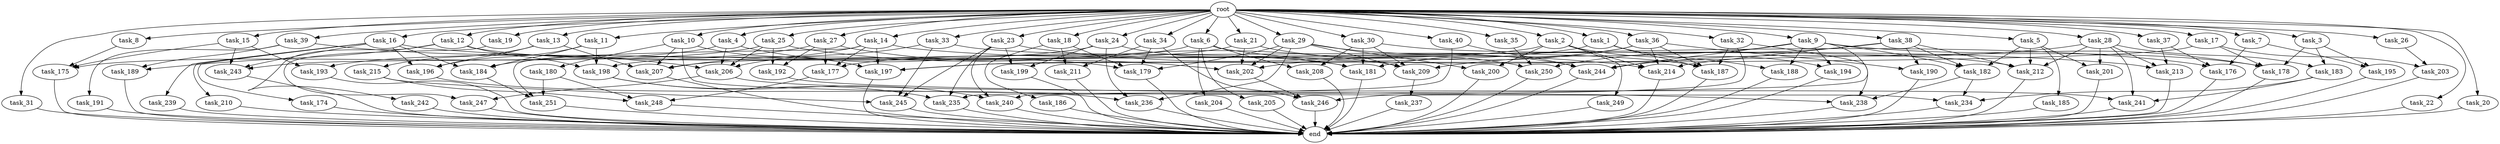 digraph G {
  task_208 [size="498216206.336000"];
  task_9 [size="1.024000"];
  task_191 [size="137438953.472000"];
  task_247 [size="730144440.320000"];
  task_27 [size="1.024000"];
  task_251 [size="652835028.992000"];
  task_4 [size="1.024000"];
  task_2 [size="1.024000"];
  task_13 [size="1.024000"];
  task_182 [size="987842478.080000"];
  task_207 [size="1116691496.960000"];
  task_186 [size="214748364.800000"];
  task_177 [size="1082331758.592000"];
  task_245 [size="188978561.024000"];
  task_6 [size="1.024000"];
  task_32 [size="1.024000"];
  task_175 [size="1030792151.040000"];
  task_189 [size="996432412.672000"];
  task_188 [size="498216206.336000"];
  task_33 [size="1.024000"];
  task_183 [size="386547056.640000"];
  task_31 [size="1.024000"];
  task_179 [size="420906795.008000"];
  task_36 [size="1.024000"];
  task_16 [size="1.024000"];
  task_185 [size="695784701.952000"];
  task_249 [size="77309411.328000"];
  task_243 [size="592705486.848000"];
  task_40 [size="1.024000"];
  task_15 [size="1.024000"];
  task_10 [size="1.024000"];
  task_29 [size="1.024000"];
  task_236 [size="386547056.640000"];
  task_240 [size="661424963.584000"];
  task_209 [size="223338299.392000"];
  task_250 [size="944892805.120000"];
  task_235 [size="1443109011.456000"];
  task_205 [size="420906795.008000"];
  task_190 [size="635655159.808000"];
  task_199 [size="249108103.168000"];
  task_237 [size="137438953.472000"];
  task_26 [size="1.024000"];
  task_174 [size="420906795.008000"];
  task_201 [size="773094113.280000"];
  end [size="0.000000"];
  task_192 [size="730144440.320000"];
  task_239 [size="420906795.008000"];
  task_180 [size="77309411.328000"];
  task_18 [size="1.024000"];
  task_12 [size="1.024000"];
  task_210 [size="420906795.008000"];
  task_238 [size="773094113.280000"];
  task_197 [size="1503238553.600000"];
  task_14 [size="1.024000"];
  task_241 [size="575525617.664000"];
  task_242 [size="858993459.200000"];
  task_202 [size="1185410973.696000"];
  task_246 [size="1133871366.144000"];
  task_184 [size="1151051235.328000"];
  task_25 [size="1.024000"];
  task_21 [size="1.024000"];
  task_37 [size="1.024000"];
  task_244 [size="1047972020.224000"];
  task_196 [size="1151051235.328000"];
  task_187 [size="1056561954.816000"];
  task_23 [size="1.024000"];
  task_176 [size="1202590842.880000"];
  root [size="0.000000"];
  task_5 [size="1.024000"];
  task_195 [size="1168231104.512000"];
  task_193 [size="352187318.272000"];
  task_11 [size="1.024000"];
  task_194 [size="154618822.656000"];
  task_234 [size="575525617.664000"];
  task_200 [size="111669149.696000"];
  task_3 [size="1.024000"];
  task_19 [size="1.024000"];
  task_213 [size="532575944.704000"];
  task_206 [size="283467841.536000"];
  task_39 [size="1.024000"];
  task_22 [size="1.024000"];
  task_28 [size="1.024000"];
  task_7 [size="1.024000"];
  task_215 [size="695784701.952000"];
  task_34 [size="1.024000"];
  task_211 [size="352187318.272000"];
  task_17 [size="1.024000"];
  task_248 [size="661424963.584000"];
  task_214 [size="747324309.504000"];
  task_20 [size="1.024000"];
  task_178 [size="1503238553.600000"];
  task_198 [size="1314259992.576000"];
  task_1 [size="1.024000"];
  task_212 [size="1065151889.408000"];
  task_181 [size="1571958030.336000"];
  task_204 [size="420906795.008000"];
  task_35 [size="1.024000"];
  task_30 [size="1.024000"];
  task_203 [size="833223655.424000"];
  task_38 [size="1.024000"];
  task_24 [size="1.024000"];
  task_8 [size="1.024000"];

  task_208 -> end [size="1.000000"];
  task_9 -> task_240 [size="75497472.000000"];
  task_9 -> task_209 [size="75497472.000000"];
  task_9 -> task_182 [size="75497472.000000"];
  task_9 -> task_194 [size="75497472.000000"];
  task_9 -> task_244 [size="75497472.000000"];
  task_9 -> task_188 [size="75497472.000000"];
  task_9 -> task_178 [size="75497472.000000"];
  task_191 -> end [size="1.000000"];
  task_247 -> end [size="1.000000"];
  task_27 -> task_192 [size="679477248.000000"];
  task_27 -> task_184 [size="679477248.000000"];
  task_27 -> task_177 [size="679477248.000000"];
  task_27 -> task_202 [size="679477248.000000"];
  task_251 -> end [size="1.000000"];
  task_4 -> task_243 [size="33554432.000000"];
  task_4 -> task_179 [size="33554432.000000"];
  task_4 -> task_206 [size="33554432.000000"];
  task_2 -> task_194 [size="75497472.000000"];
  task_2 -> task_200 [size="75497472.000000"];
  task_2 -> task_249 [size="75497472.000000"];
  task_2 -> task_177 [size="75497472.000000"];
  task_2 -> task_214 [size="75497472.000000"];
  task_13 -> task_207 [size="679477248.000000"];
  task_13 -> task_215 [size="679477248.000000"];
  task_13 -> task_196 [size="679477248.000000"];
  task_182 -> task_238 [size="411041792.000000"];
  task_182 -> task_234 [size="411041792.000000"];
  task_207 -> end [size="1.000000"];
  task_186 -> end [size="1.000000"];
  task_177 -> task_248 [size="536870912.000000"];
  task_245 -> end [size="1.000000"];
  task_6 -> task_204 [size="411041792.000000"];
  task_6 -> task_198 [size="411041792.000000"];
  task_6 -> task_208 [size="411041792.000000"];
  task_6 -> task_205 [size="411041792.000000"];
  task_6 -> task_178 [size="411041792.000000"];
  task_32 -> task_187 [size="134217728.000000"];
  task_32 -> task_246 [size="134217728.000000"];
  task_32 -> task_238 [size="134217728.000000"];
  task_175 -> end [size="1.000000"];
  task_189 -> end [size="1.000000"];
  task_188 -> end [size="1.000000"];
  task_33 -> task_187 [size="75497472.000000"];
  task_33 -> task_245 [size="75497472.000000"];
  task_33 -> task_206 [size="75497472.000000"];
  task_183 -> task_241 [size="75497472.000000"];
  task_183 -> task_234 [size="75497472.000000"];
  task_31 -> end [size="1.000000"];
  task_179 -> end [size="1.000000"];
  task_36 -> task_187 [size="411041792.000000"];
  task_36 -> task_190 [size="411041792.000000"];
  task_36 -> task_181 [size="411041792.000000"];
  task_36 -> task_214 [size="411041792.000000"];
  task_36 -> task_202 [size="411041792.000000"];
  task_16 -> task_210 [size="411041792.000000"];
  task_16 -> task_213 [size="411041792.000000"];
  task_16 -> task_184 [size="411041792.000000"];
  task_16 -> task_243 [size="411041792.000000"];
  task_16 -> task_196 [size="411041792.000000"];
  task_16 -> task_174 [size="411041792.000000"];
  task_16 -> task_239 [size="411041792.000000"];
  task_185 -> end [size="1.000000"];
  task_249 -> end [size="1.000000"];
  task_243 -> end [size="1.000000"];
  task_40 -> task_235 [size="838860800.000000"];
  task_40 -> task_244 [size="838860800.000000"];
  task_15 -> task_175 [size="134217728.000000"];
  task_15 -> task_243 [size="134217728.000000"];
  task_15 -> task_193 [size="134217728.000000"];
  task_10 -> task_207 [size="75497472.000000"];
  task_10 -> task_180 [size="75497472.000000"];
  task_10 -> task_197 [size="75497472.000000"];
  task_10 -> task_234 [size="75497472.000000"];
  task_29 -> task_209 [size="33554432.000000"];
  task_29 -> task_179 [size="33554432.000000"];
  task_29 -> task_200 [size="33554432.000000"];
  task_29 -> task_236 [size="33554432.000000"];
  task_29 -> task_244 [size="33554432.000000"];
  task_29 -> task_202 [size="33554432.000000"];
  task_236 -> end [size="1.000000"];
  task_240 -> end [size="1.000000"];
  task_209 -> task_237 [size="134217728.000000"];
  task_250 -> end [size="1.000000"];
  task_235 -> end [size="1.000000"];
  task_205 -> end [size="1.000000"];
  task_190 -> end [size="1.000000"];
  task_199 -> end [size="1.000000"];
  task_237 -> end [size="1.000000"];
  task_26 -> task_203 [size="134217728.000000"];
  task_174 -> end [size="1.000000"];
  task_201 -> end [size="1.000000"];
  task_192 -> task_238 [size="209715200.000000"];
  task_239 -> end [size="1.000000"];
  task_180 -> task_248 [size="33554432.000000"];
  task_180 -> task_251 [size="33554432.000000"];
  task_18 -> task_186 [size="209715200.000000"];
  task_18 -> task_179 [size="209715200.000000"];
  task_18 -> task_211 [size="209715200.000000"];
  task_12 -> task_189 [size="838860800.000000"];
  task_12 -> task_242 [size="838860800.000000"];
  task_12 -> task_198 [size="838860800.000000"];
  task_12 -> task_181 [size="838860800.000000"];
  task_210 -> end [size="1.000000"];
  task_238 -> end [size="1.000000"];
  task_197 -> end [size="1.000000"];
  task_14 -> task_207 [size="301989888.000000"];
  task_14 -> task_176 [size="301989888.000000"];
  task_14 -> task_177 [size="301989888.000000"];
  task_14 -> task_251 [size="301989888.000000"];
  task_14 -> task_197 [size="301989888.000000"];
  task_241 -> end [size="1.000000"];
  task_242 -> end [size="1.000000"];
  task_202 -> task_246 [size="838860800.000000"];
  task_246 -> end [size="1.000000"];
  task_184 -> task_251 [size="301989888.000000"];
  task_25 -> task_175 [size="33554432.000000"];
  task_25 -> task_209 [size="33554432.000000"];
  task_25 -> task_192 [size="33554432.000000"];
  task_25 -> task_206 [size="33554432.000000"];
  task_21 -> task_207 [size="33554432.000000"];
  task_21 -> task_250 [size="33554432.000000"];
  task_21 -> task_202 [size="33554432.000000"];
  task_37 -> task_176 [size="33554432.000000"];
  task_37 -> task_213 [size="33554432.000000"];
  task_244 -> end [size="1.000000"];
  task_196 -> task_236 [size="134217728.000000"];
  task_187 -> end [size="1.000000"];
  task_23 -> task_240 [size="33554432.000000"];
  task_23 -> task_245 [size="33554432.000000"];
  task_23 -> task_199 [size="33554432.000000"];
  task_23 -> task_214 [size="33554432.000000"];
  task_23 -> task_235 [size="33554432.000000"];
  task_176 -> end [size="1.000000"];
  root -> task_12 [size="1.000000"];
  root -> task_36 [size="1.000000"];
  root -> task_16 [size="1.000000"];
  root -> task_9 [size="1.000000"];
  root -> task_39 [size="1.000000"];
  root -> task_11 [size="1.000000"];
  root -> task_22 [size="1.000000"];
  root -> task_7 [size="1.000000"];
  root -> task_33 [size="1.000000"];
  root -> task_28 [size="1.000000"];
  root -> task_4 [size="1.000000"];
  root -> task_34 [size="1.000000"];
  root -> task_2 [size="1.000000"];
  root -> task_15 [size="1.000000"];
  root -> task_10 [size="1.000000"];
  root -> task_29 [size="1.000000"];
  root -> task_21 [size="1.000000"];
  root -> task_17 [size="1.000000"];
  root -> task_18 [size="1.000000"];
  root -> task_27 [size="1.000000"];
  root -> task_20 [size="1.000000"];
  root -> task_23 [size="1.000000"];
  root -> task_6 [size="1.000000"];
  root -> task_32 [size="1.000000"];
  root -> task_5 [size="1.000000"];
  root -> task_37 [size="1.000000"];
  root -> task_26 [size="1.000000"];
  root -> task_25 [size="1.000000"];
  root -> task_8 [size="1.000000"];
  root -> task_35 [size="1.000000"];
  root -> task_13 [size="1.000000"];
  root -> task_30 [size="1.000000"];
  root -> task_19 [size="1.000000"];
  root -> task_1 [size="1.000000"];
  root -> task_40 [size="1.000000"];
  root -> task_38 [size="1.000000"];
  root -> task_24 [size="1.000000"];
  root -> task_3 [size="1.000000"];
  root -> task_31 [size="1.000000"];
  root -> task_14 [size="1.000000"];
  task_5 -> task_185 [size="679477248.000000"];
  task_5 -> task_201 [size="679477248.000000"];
  task_5 -> task_182 [size="679477248.000000"];
  task_5 -> task_212 [size="679477248.000000"];
  task_195 -> end [size="1.000000"];
  task_193 -> end [size="1.000000"];
  task_11 -> task_198 [size="33554432.000000"];
  task_11 -> task_184 [size="33554432.000000"];
  task_11 -> task_196 [size="33554432.000000"];
  task_194 -> end [size="1.000000"];
  task_234 -> end [size="1.000000"];
  task_200 -> end [size="1.000000"];
  task_3 -> task_195 [size="301989888.000000"];
  task_3 -> task_183 [size="301989888.000000"];
  task_3 -> task_178 [size="301989888.000000"];
  task_19 -> task_247 [size="301989888.000000"];
  task_213 -> end [size="1.000000"];
  task_206 -> task_247 [size="411041792.000000"];
  task_206 -> task_241 [size="411041792.000000"];
  task_39 -> task_189 [size="134217728.000000"];
  task_39 -> task_206 [size="134217728.000000"];
  task_39 -> task_191 [size="134217728.000000"];
  task_22 -> end [size="1.000000"];
  task_28 -> task_201 [size="75497472.000000"];
  task_28 -> task_241 [size="75497472.000000"];
  task_28 -> task_183 [size="75497472.000000"];
  task_28 -> task_244 [size="75497472.000000"];
  task_28 -> task_213 [size="75497472.000000"];
  task_28 -> task_212 [size="75497472.000000"];
  task_7 -> task_195 [size="838860800.000000"];
  task_7 -> task_176 [size="838860800.000000"];
  task_215 -> task_245 [size="75497472.000000"];
  task_215 -> task_248 [size="75497472.000000"];
  task_34 -> task_246 [size="134217728.000000"];
  task_34 -> task_179 [size="134217728.000000"];
  task_34 -> task_211 [size="134217728.000000"];
  task_211 -> end [size="1.000000"];
  task_17 -> task_203 [size="679477248.000000"];
  task_17 -> task_197 [size="679477248.000000"];
  task_17 -> task_178 [size="679477248.000000"];
  task_248 -> end [size="1.000000"];
  task_214 -> end [size="1.000000"];
  task_20 -> end [size="1.000000"];
  task_178 -> end [size="1.000000"];
  task_198 -> task_240 [size="536870912.000000"];
  task_198 -> task_235 [size="536870912.000000"];
  task_1 -> task_187 [size="411041792.000000"];
  task_1 -> task_197 [size="411041792.000000"];
  task_1 -> task_188 [size="411041792.000000"];
  task_212 -> end [size="1.000000"];
  task_181 -> end [size="1.000000"];
  task_204 -> end [size="1.000000"];
  task_35 -> task_250 [size="679477248.000000"];
  task_30 -> task_209 [size="75497472.000000"];
  task_30 -> task_208 [size="75497472.000000"];
  task_30 -> task_181 [size="75497472.000000"];
  task_30 -> task_212 [size="75497472.000000"];
  task_203 -> end [size="1.000000"];
  task_38 -> task_250 [size="209715200.000000"];
  task_38 -> task_190 [size="209715200.000000"];
  task_38 -> task_182 [size="209715200.000000"];
  task_38 -> task_214 [size="209715200.000000"];
  task_38 -> task_212 [size="209715200.000000"];
  task_24 -> task_199 [size="209715200.000000"];
  task_24 -> task_236 [size="209715200.000000"];
  task_24 -> task_193 [size="209715200.000000"];
  task_24 -> task_181 [size="209715200.000000"];
  task_8 -> task_175 [size="838860800.000000"];
}

